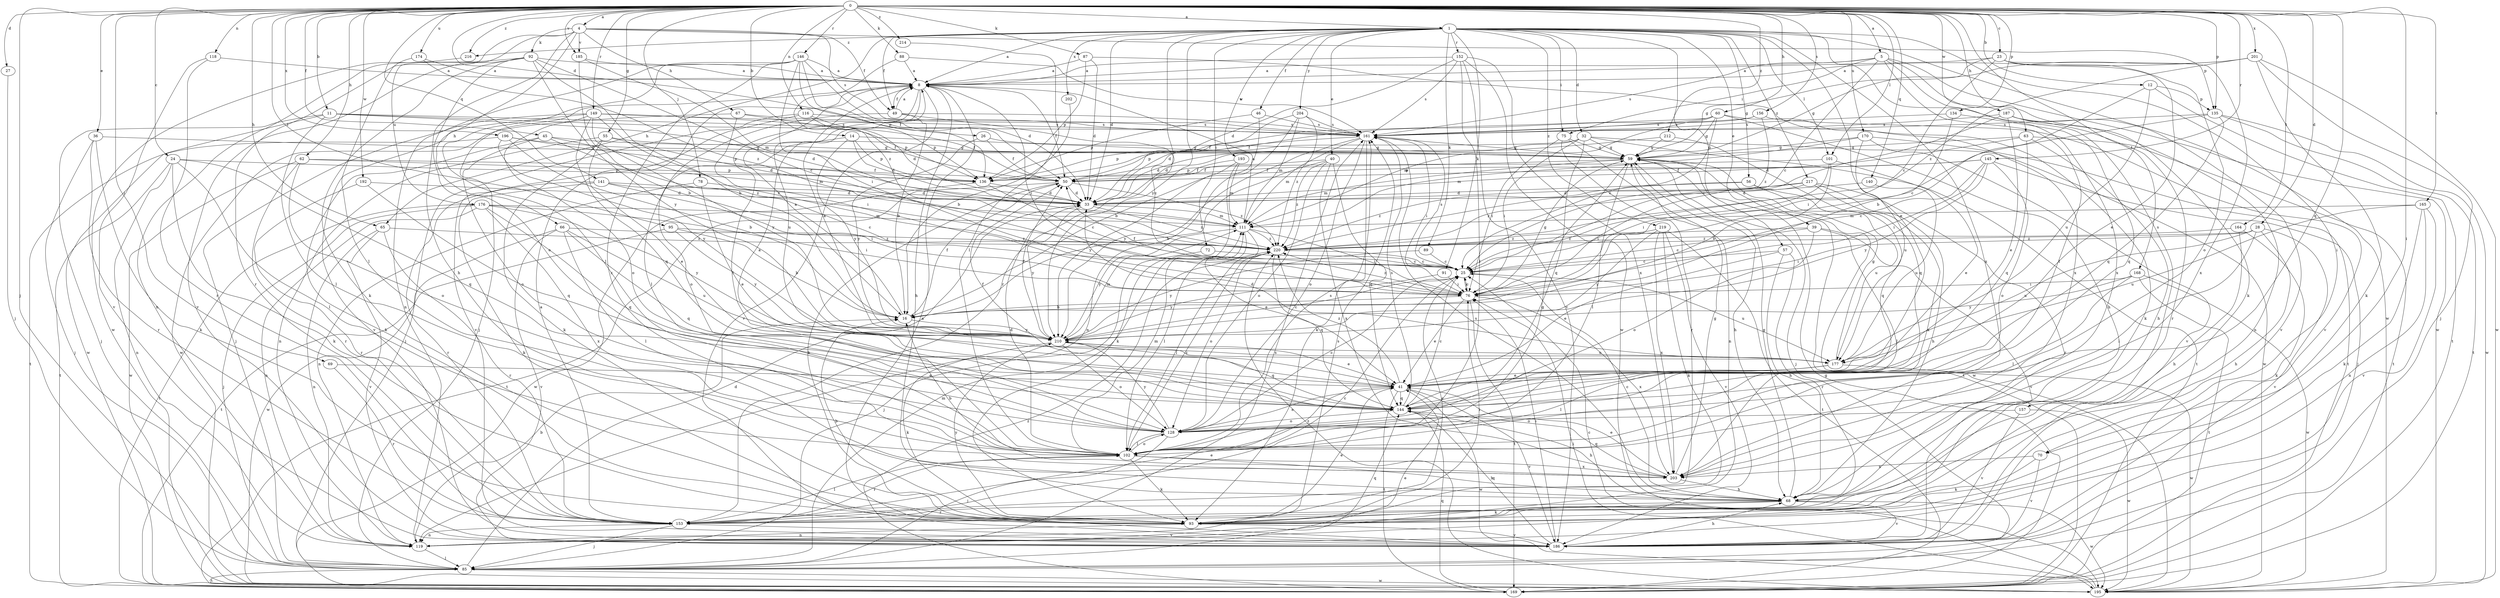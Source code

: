strict digraph  {
0;
1;
4;
5;
8;
11;
12;
14;
16;
23;
24;
25;
26;
27;
28;
32;
33;
36;
39;
40;
41;
45;
46;
49;
50;
55;
56;
57;
59;
60;
62;
63;
65;
66;
67;
68;
69;
70;
72;
75;
76;
78;
85;
87;
88;
89;
91;
92;
93;
95;
101;
102;
111;
116;
118;
119;
128;
134;
135;
136;
140;
141;
144;
145;
146;
149;
152;
153;
156;
157;
161;
164;
165;
168;
169;
170;
174;
176;
177;
185;
186;
187;
192;
193;
195;
196;
201;
202;
203;
204;
210;
212;
214;
216;
217;
219;
220;
0 -> 1  [label=a];
0 -> 4  [label=a];
0 -> 5  [label=a];
0 -> 11  [label=b];
0 -> 12  [label=b];
0 -> 14  [label=b];
0 -> 23  [label=c];
0 -> 24  [label=c];
0 -> 26  [label=d];
0 -> 27  [label=d];
0 -> 28  [label=d];
0 -> 36  [label=e];
0 -> 45  [label=f];
0 -> 55  [label=g];
0 -> 60  [label=h];
0 -> 62  [label=h];
0 -> 63  [label=h];
0 -> 65  [label=h];
0 -> 69  [label=i];
0 -> 70  [label=i];
0 -> 78  [label=j];
0 -> 85  [label=j];
0 -> 87  [label=k];
0 -> 88  [label=k];
0 -> 95  [label=l];
0 -> 101  [label=l];
0 -> 116  [label=n];
0 -> 118  [label=n];
0 -> 134  [label=p];
0 -> 135  [label=p];
0 -> 140  [label=q];
0 -> 141  [label=q];
0 -> 144  [label=q];
0 -> 145  [label=r];
0 -> 146  [label=r];
0 -> 149  [label=r];
0 -> 156  [label=s];
0 -> 164  [label=t];
0 -> 165  [label=t];
0 -> 168  [label=t];
0 -> 170  [label=u];
0 -> 174  [label=u];
0 -> 185  [label=v];
0 -> 187  [label=w];
0 -> 192  [label=w];
0 -> 196  [label=x];
0 -> 201  [label=x];
0 -> 212  [label=z];
0 -> 214  [label=z];
0 -> 216  [label=z];
1 -> 8  [label=a];
1 -> 32  [label=d];
1 -> 33  [label=d];
1 -> 39  [label=e];
1 -> 40  [label=e];
1 -> 41  [label=e];
1 -> 46  [label=f];
1 -> 49  [label=f];
1 -> 56  [label=g];
1 -> 57  [label=g];
1 -> 65  [label=h];
1 -> 70  [label=i];
1 -> 72  [label=i];
1 -> 75  [label=i];
1 -> 89  [label=k];
1 -> 91  [label=k];
1 -> 101  [label=l];
1 -> 152  [label=r];
1 -> 153  [label=r];
1 -> 157  [label=s];
1 -> 193  [label=w];
1 -> 195  [label=w];
1 -> 202  [label=x];
1 -> 203  [label=x];
1 -> 204  [label=y];
1 -> 210  [label=y];
1 -> 216  [label=z];
1 -> 217  [label=z];
1 -> 219  [label=z];
4 -> 49  [label=f];
4 -> 66  [label=h];
4 -> 67  [label=h];
4 -> 68  [label=h];
4 -> 92  [label=k];
4 -> 135  [label=p];
4 -> 153  [label=r];
4 -> 161  [label=s];
4 -> 176  [label=u];
4 -> 185  [label=v];
5 -> 8  [label=a];
5 -> 25  [label=c];
5 -> 75  [label=i];
5 -> 93  [label=k];
5 -> 102  [label=l];
5 -> 161  [label=s];
5 -> 195  [label=w];
5 -> 203  [label=x];
8 -> 49  [label=f];
8 -> 50  [label=f];
8 -> 68  [label=h];
8 -> 76  [label=i];
8 -> 85  [label=j];
8 -> 102  [label=l];
8 -> 177  [label=u];
8 -> 186  [label=v];
11 -> 33  [label=d];
11 -> 50  [label=f];
11 -> 85  [label=j];
11 -> 102  [label=l];
11 -> 161  [label=s];
11 -> 195  [label=w];
12 -> 16  [label=b];
12 -> 135  [label=p];
12 -> 169  [label=t];
12 -> 177  [label=u];
14 -> 33  [label=d];
14 -> 59  [label=g];
14 -> 128  [label=o];
14 -> 136  [label=p];
14 -> 210  [label=y];
16 -> 8  [label=a];
16 -> 50  [label=f];
16 -> 210  [label=y];
23 -> 8  [label=a];
23 -> 25  [label=c];
23 -> 41  [label=e];
23 -> 59  [label=g];
23 -> 128  [label=o];
23 -> 203  [label=x];
24 -> 93  [label=k];
24 -> 102  [label=l];
24 -> 119  [label=n];
24 -> 136  [label=p];
24 -> 144  [label=q];
24 -> 169  [label=t];
25 -> 76  [label=i];
25 -> 161  [label=s];
25 -> 177  [label=u];
26 -> 50  [label=f];
26 -> 59  [label=g];
26 -> 210  [label=y];
27 -> 85  [label=j];
28 -> 68  [label=h];
28 -> 76  [label=i];
28 -> 102  [label=l];
28 -> 177  [label=u];
28 -> 186  [label=v];
28 -> 220  [label=z];
32 -> 33  [label=d];
32 -> 59  [label=g];
32 -> 76  [label=i];
32 -> 136  [label=p];
32 -> 144  [label=q];
32 -> 169  [label=t];
32 -> 195  [label=w];
33 -> 111  [label=m];
33 -> 210  [label=y];
33 -> 220  [label=z];
36 -> 59  [label=g];
36 -> 85  [label=j];
36 -> 93  [label=k];
36 -> 153  [label=r];
39 -> 25  [label=c];
39 -> 102  [label=l];
39 -> 128  [label=o];
39 -> 186  [label=v];
39 -> 220  [label=z];
40 -> 16  [label=b];
40 -> 50  [label=f];
40 -> 128  [label=o];
40 -> 144  [label=q];
40 -> 203  [label=x];
40 -> 220  [label=z];
41 -> 50  [label=f];
41 -> 144  [label=q];
41 -> 169  [label=t];
41 -> 186  [label=v];
41 -> 195  [label=w];
41 -> 220  [label=z];
45 -> 59  [label=g];
45 -> 93  [label=k];
45 -> 111  [label=m];
45 -> 128  [label=o];
45 -> 220  [label=z];
46 -> 16  [label=b];
46 -> 136  [label=p];
46 -> 161  [label=s];
49 -> 8  [label=a];
49 -> 16  [label=b];
49 -> 25  [label=c];
49 -> 102  [label=l];
49 -> 161  [label=s];
50 -> 33  [label=d];
50 -> 93  [label=k];
50 -> 169  [label=t];
50 -> 220  [label=z];
55 -> 33  [label=d];
55 -> 41  [label=e];
55 -> 59  [label=g];
55 -> 93  [label=k];
55 -> 119  [label=n];
56 -> 33  [label=d];
56 -> 144  [label=q];
56 -> 177  [label=u];
56 -> 220  [label=z];
57 -> 25  [label=c];
57 -> 41  [label=e];
57 -> 68  [label=h];
57 -> 153  [label=r];
59 -> 50  [label=f];
59 -> 68  [label=h];
59 -> 85  [label=j];
59 -> 102  [label=l];
59 -> 111  [label=m];
59 -> 169  [label=t];
59 -> 195  [label=w];
60 -> 25  [label=c];
60 -> 50  [label=f];
60 -> 59  [label=g];
60 -> 68  [label=h];
60 -> 93  [label=k];
60 -> 111  [label=m];
60 -> 161  [label=s];
62 -> 50  [label=f];
62 -> 128  [label=o];
62 -> 136  [label=p];
62 -> 153  [label=r];
62 -> 195  [label=w];
63 -> 33  [label=d];
63 -> 59  [label=g];
63 -> 68  [label=h];
63 -> 144  [label=q];
63 -> 169  [label=t];
65 -> 119  [label=n];
65 -> 153  [label=r];
65 -> 186  [label=v];
65 -> 220  [label=z];
66 -> 102  [label=l];
66 -> 144  [label=q];
66 -> 177  [label=u];
66 -> 186  [label=v];
66 -> 195  [label=w];
66 -> 220  [label=z];
67 -> 76  [label=i];
67 -> 136  [label=p];
67 -> 161  [label=s];
67 -> 195  [label=w];
68 -> 25  [label=c];
68 -> 59  [label=g];
68 -> 93  [label=k];
68 -> 153  [label=r];
68 -> 161  [label=s];
68 -> 186  [label=v];
68 -> 195  [label=w];
69 -> 41  [label=e];
69 -> 153  [label=r];
70 -> 93  [label=k];
70 -> 186  [label=v];
70 -> 203  [label=x];
72 -> 25  [label=c];
72 -> 85  [label=j];
75 -> 59  [label=g];
75 -> 76  [label=i];
75 -> 119  [label=n];
75 -> 153  [label=r];
76 -> 16  [label=b];
76 -> 25  [label=c];
76 -> 41  [label=e];
76 -> 50  [label=f];
76 -> 59  [label=g];
76 -> 169  [label=t];
76 -> 203  [label=x];
76 -> 220  [label=z];
78 -> 33  [label=d];
78 -> 41  [label=e];
78 -> 119  [label=n];
85 -> 33  [label=d];
85 -> 41  [label=e];
85 -> 111  [label=m];
85 -> 161  [label=s];
85 -> 169  [label=t];
85 -> 195  [label=w];
87 -> 8  [label=a];
87 -> 33  [label=d];
87 -> 136  [label=p];
87 -> 203  [label=x];
88 -> 8  [label=a];
88 -> 161  [label=s];
88 -> 220  [label=z];
89 -> 25  [label=c];
89 -> 210  [label=y];
91 -> 76  [label=i];
91 -> 210  [label=y];
92 -> 8  [label=a];
92 -> 16  [label=b];
92 -> 25  [label=c];
92 -> 93  [label=k];
92 -> 119  [label=n];
92 -> 128  [label=o];
92 -> 186  [label=v];
92 -> 210  [label=y];
93 -> 16  [label=b];
93 -> 25  [label=c];
93 -> 41  [label=e];
93 -> 76  [label=i];
93 -> 119  [label=n];
93 -> 186  [label=v];
93 -> 210  [label=y];
95 -> 16  [label=b];
95 -> 169  [label=t];
95 -> 210  [label=y];
95 -> 220  [label=z];
101 -> 16  [label=b];
101 -> 41  [label=e];
101 -> 76  [label=i];
101 -> 136  [label=p];
102 -> 33  [label=d];
102 -> 59  [label=g];
102 -> 68  [label=h];
102 -> 93  [label=k];
102 -> 111  [label=m];
102 -> 128  [label=o];
102 -> 153  [label=r];
102 -> 161  [label=s];
102 -> 203  [label=x];
102 -> 220  [label=z];
111 -> 8  [label=a];
111 -> 41  [label=e];
111 -> 76  [label=i];
111 -> 102  [label=l];
111 -> 210  [label=y];
111 -> 220  [label=z];
116 -> 33  [label=d];
116 -> 85  [label=j];
116 -> 136  [label=p];
116 -> 161  [label=s];
116 -> 186  [label=v];
118 -> 8  [label=a];
118 -> 153  [label=r];
118 -> 186  [label=v];
119 -> 16  [label=b];
119 -> 85  [label=j];
119 -> 144  [label=q];
119 -> 161  [label=s];
128 -> 25  [label=c];
128 -> 41  [label=e];
128 -> 85  [label=j];
128 -> 102  [label=l];
128 -> 210  [label=y];
134 -> 25  [label=c];
134 -> 144  [label=q];
134 -> 161  [label=s];
135 -> 76  [label=i];
135 -> 144  [label=q];
135 -> 161  [label=s];
135 -> 169  [label=t];
135 -> 195  [label=w];
136 -> 25  [label=c];
136 -> 33  [label=d];
136 -> 195  [label=w];
140 -> 33  [label=d];
140 -> 177  [label=u];
141 -> 25  [label=c];
141 -> 33  [label=d];
141 -> 76  [label=i];
141 -> 93  [label=k];
141 -> 153  [label=r];
144 -> 8  [label=a];
144 -> 25  [label=c];
144 -> 68  [label=h];
144 -> 128  [label=o];
144 -> 161  [label=s];
145 -> 25  [label=c];
145 -> 50  [label=f];
145 -> 76  [label=i];
145 -> 85  [label=j];
145 -> 128  [label=o];
145 -> 136  [label=p];
145 -> 210  [label=y];
146 -> 8  [label=a];
146 -> 33  [label=d];
146 -> 50  [label=f];
146 -> 76  [label=i];
146 -> 102  [label=l];
146 -> 119  [label=n];
146 -> 136  [label=p];
146 -> 203  [label=x];
149 -> 25  [label=c];
149 -> 50  [label=f];
149 -> 85  [label=j];
149 -> 128  [label=o];
149 -> 144  [label=q];
149 -> 161  [label=s];
149 -> 186  [label=v];
149 -> 210  [label=y];
152 -> 8  [label=a];
152 -> 33  [label=d];
152 -> 102  [label=l];
152 -> 161  [label=s];
152 -> 186  [label=v];
152 -> 195  [label=w];
152 -> 203  [label=x];
153 -> 8  [label=a];
153 -> 25  [label=c];
153 -> 41  [label=e];
153 -> 85  [label=j];
153 -> 102  [label=l];
153 -> 119  [label=n];
153 -> 186  [label=v];
156 -> 50  [label=f];
156 -> 161  [label=s];
156 -> 186  [label=v];
156 -> 220  [label=z];
157 -> 128  [label=o];
157 -> 186  [label=v];
157 -> 195  [label=w];
161 -> 59  [label=g];
161 -> 76  [label=i];
161 -> 93  [label=k];
161 -> 111  [label=m];
161 -> 128  [label=o];
161 -> 136  [label=p];
161 -> 210  [label=y];
164 -> 68  [label=h];
164 -> 93  [label=k];
164 -> 220  [label=z];
165 -> 93  [label=k];
165 -> 111  [label=m];
165 -> 119  [label=n];
165 -> 177  [label=u];
165 -> 186  [label=v];
168 -> 76  [label=i];
168 -> 102  [label=l];
168 -> 169  [label=t];
168 -> 195  [label=w];
168 -> 210  [label=y];
169 -> 59  [label=g];
169 -> 144  [label=q];
169 -> 220  [label=z];
170 -> 59  [label=g];
170 -> 111  [label=m];
170 -> 169  [label=t];
170 -> 177  [label=u];
170 -> 186  [label=v];
174 -> 8  [label=a];
174 -> 102  [label=l];
174 -> 220  [label=z];
176 -> 76  [label=i];
176 -> 85  [label=j];
176 -> 111  [label=m];
176 -> 119  [label=n];
176 -> 144  [label=q];
176 -> 169  [label=t];
176 -> 203  [label=x];
176 -> 210  [label=y];
177 -> 33  [label=d];
177 -> 41  [label=e];
177 -> 59  [label=g];
177 -> 102  [label=l];
177 -> 195  [label=w];
185 -> 8  [label=a];
185 -> 16  [label=b];
185 -> 111  [label=m];
186 -> 8  [label=a];
186 -> 68  [label=h];
186 -> 76  [label=i];
186 -> 144  [label=q];
187 -> 25  [label=c];
187 -> 41  [label=e];
187 -> 119  [label=n];
187 -> 153  [label=r];
187 -> 161  [label=s];
187 -> 186  [label=v];
192 -> 33  [label=d];
192 -> 144  [label=q];
192 -> 153  [label=r];
193 -> 50  [label=f];
193 -> 93  [label=k];
193 -> 111  [label=m];
193 -> 210  [label=y];
195 -> 25  [label=c];
195 -> 76  [label=i];
195 -> 220  [label=z];
196 -> 16  [label=b];
196 -> 59  [label=g];
196 -> 136  [label=p];
196 -> 169  [label=t];
196 -> 210  [label=y];
201 -> 8  [label=a];
201 -> 59  [label=g];
201 -> 85  [label=j];
201 -> 93  [label=k];
201 -> 195  [label=w];
201 -> 220  [label=z];
202 -> 16  [label=b];
203 -> 16  [label=b];
203 -> 41  [label=e];
203 -> 59  [label=g];
203 -> 68  [label=h];
203 -> 144  [label=q];
204 -> 33  [label=d];
204 -> 111  [label=m];
204 -> 119  [label=n];
204 -> 161  [label=s];
204 -> 220  [label=z];
210 -> 8  [label=a];
210 -> 25  [label=c];
210 -> 41  [label=e];
210 -> 50  [label=f];
210 -> 93  [label=k];
210 -> 111  [label=m];
210 -> 128  [label=o];
210 -> 144  [label=q];
210 -> 177  [label=u];
212 -> 33  [label=d];
212 -> 59  [label=g];
212 -> 144  [label=q];
214 -> 102  [label=l];
216 -> 195  [label=w];
217 -> 33  [label=d];
217 -> 68  [label=h];
217 -> 76  [label=i];
217 -> 153  [label=r];
217 -> 203  [label=x];
217 -> 220  [label=z];
219 -> 93  [label=k];
219 -> 169  [label=t];
219 -> 186  [label=v];
219 -> 203  [label=x];
219 -> 210  [label=y];
219 -> 220  [label=z];
220 -> 25  [label=c];
220 -> 102  [label=l];
220 -> 128  [label=o];
220 -> 144  [label=q];
}
